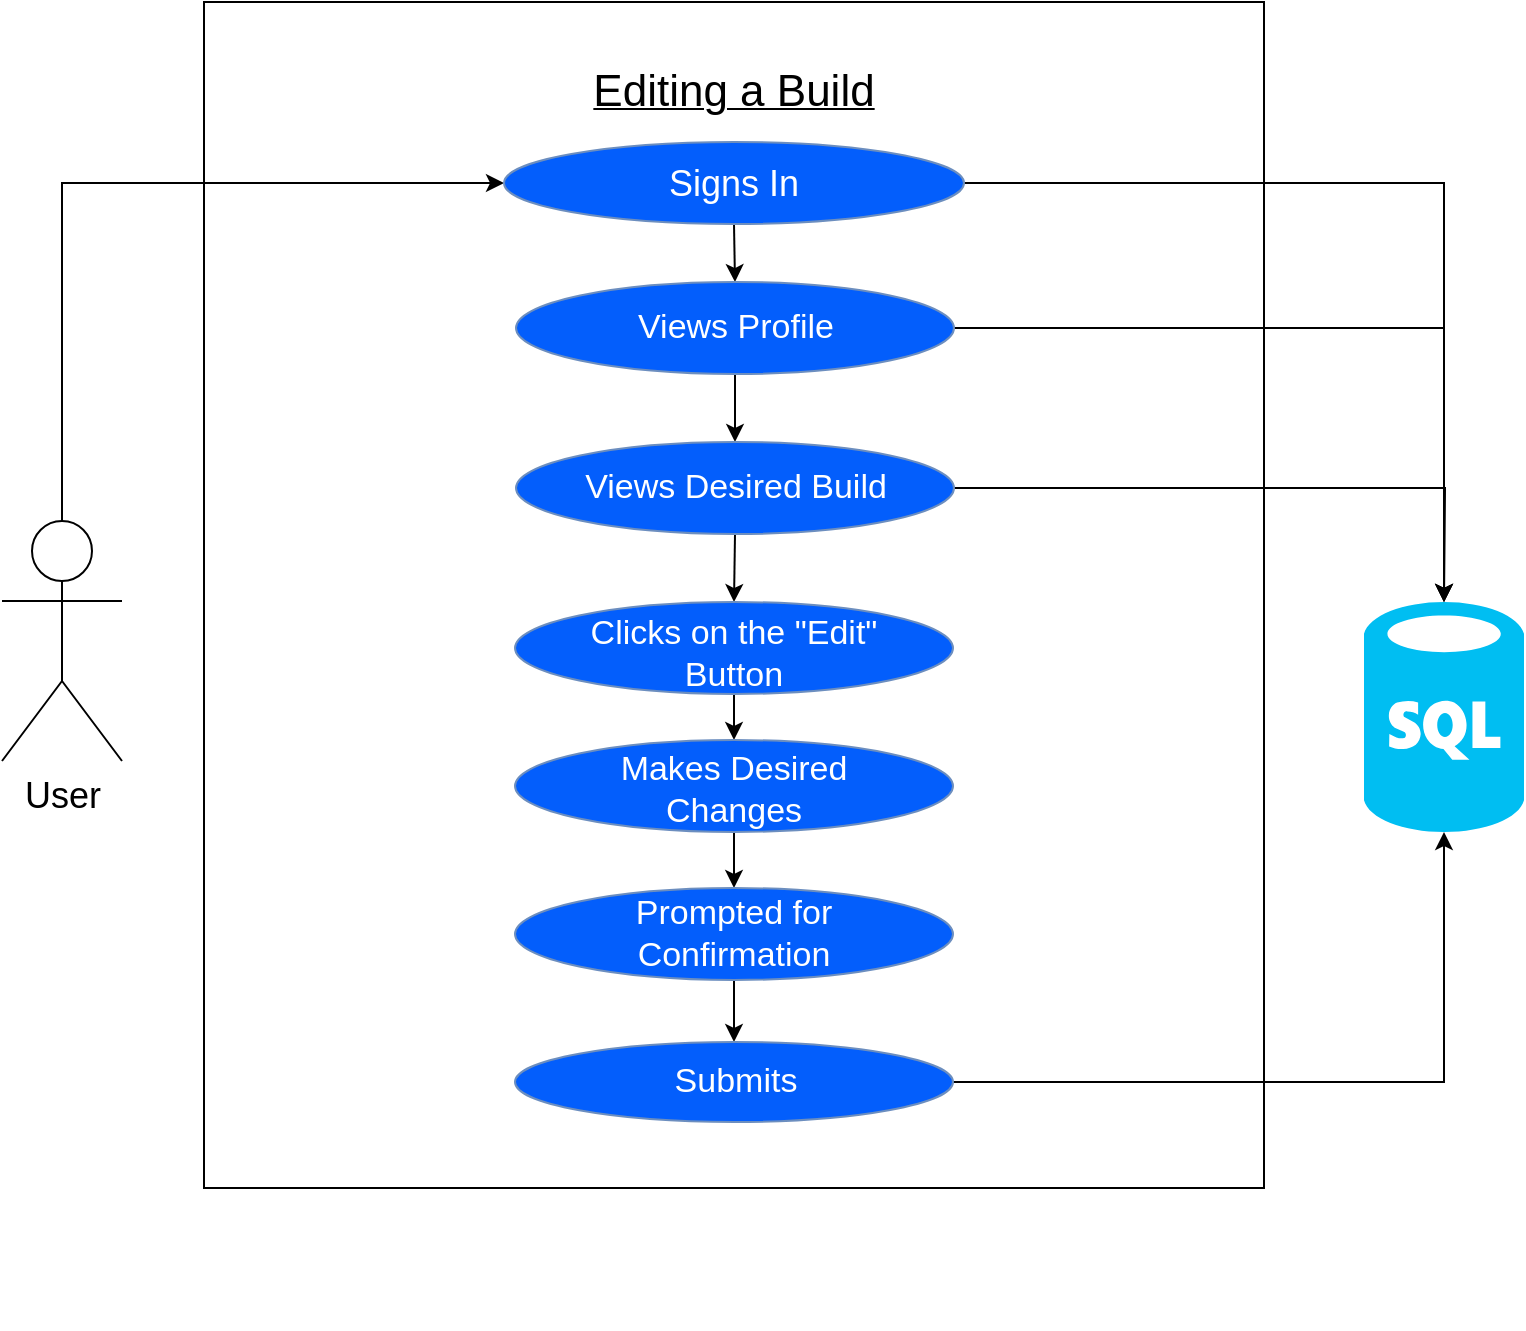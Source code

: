 <mxfile version="12.1.8" type="device" pages="1"><diagram id="uhpHyaAl4oxTMNwRNwRM" name="Page-1"><mxGraphModel dx="1408" dy="755" grid="1" gridSize="10" guides="1" tooltips="1" connect="1" arrows="1" fold="1" page="1" pageScale="1" pageWidth="850" pageHeight="1100" math="0" shadow="0"><root><mxCell id="0"/><mxCell id="1" parent="0"/><mxCell id="EYYUqmQ04hXDHK7EDDQL-3" value="" style="rounded=0;whiteSpace=wrap;html=1;" parent="1" vertex="1"><mxGeometry x="140" y="180" width="530" height="593" as="geometry"/></mxCell><mxCell id="XeBr8T3tzhv33q_0OEZW-3" style="edgeStyle=orthogonalEdgeStyle;rounded=0;orthogonalLoop=1;jettySize=auto;html=1;exitX=0.5;exitY=0;exitDx=0;exitDy=0;exitPerimeter=0;entryX=0;entryY=0.5;entryDx=0;entryDy=0;" edge="1" parent="1" source="EYYUqmQ04hXDHK7EDDQL-4" target="EYYUqmQ04hXDHK7EDDQL-9"><mxGeometry relative="1" as="geometry"/></mxCell><mxCell id="EYYUqmQ04hXDHK7EDDQL-4" value="&lt;div style=&quot;font-size: 18px&quot;&gt;&lt;font style=&quot;font-size: 18px&quot;&gt;User&lt;/font&gt;&lt;/div&gt;" style="shape=umlActor;verticalLabelPosition=bottom;labelBackgroundColor=#ffffff;verticalAlign=top;html=1;outlineConnect=0;" parent="1" vertex="1"><mxGeometry x="39" y="439.5" width="60" height="120" as="geometry"/></mxCell><mxCell id="EYYUqmQ04hXDHK7EDDQL-8" value="&lt;u&gt;&lt;font style=&quot;font-size: 22px&quot;&gt;Editing a Build&lt;br&gt;&lt;/font&gt;&lt;/u&gt;" style="text;html=1;strokeColor=none;fillColor=none;align=center;verticalAlign=middle;whiteSpace=wrap;rounded=0;" parent="1" vertex="1"><mxGeometry x="302" y="205" width="206" height="40" as="geometry"/></mxCell><mxCell id="XeBr8T3tzhv33q_0OEZW-11" style="edgeStyle=orthogonalEdgeStyle;rounded=0;orthogonalLoop=1;jettySize=auto;html=1;exitX=1;exitY=0.5;exitDx=0;exitDy=0;entryX=0.5;entryY=0;entryDx=0;entryDy=0;entryPerimeter=0;" edge="1" parent="1" source="EYYUqmQ04hXDHK7EDDQL-9" target="XeBr8T3tzhv33q_0OEZW-2"><mxGeometry relative="1" as="geometry"/></mxCell><mxCell id="XeBr8T3tzhv33q_0OEZW-32" style="edgeStyle=orthogonalEdgeStyle;rounded=0;orthogonalLoop=1;jettySize=auto;html=1;exitX=0.5;exitY=1;exitDx=0;exitDy=0;entryX=0.5;entryY=0;entryDx=0;entryDy=0;" edge="1" parent="1" source="EYYUqmQ04hXDHK7EDDQL-9" target="XeBr8T3tzhv33q_0OEZW-9"><mxGeometry relative="1" as="geometry"/></mxCell><mxCell id="EYYUqmQ04hXDHK7EDDQL-9" value="" style="ellipse;whiteSpace=wrap;html=1;fillColor=#035EFC;strokeColor=#6c8ebf;" parent="1" vertex="1"><mxGeometry x="290" y="250" width="230" height="41" as="geometry"/></mxCell><mxCell id="EYYUqmQ04hXDHK7EDDQL-14" value="&lt;font style=&quot;font-size: 18px&quot; color=&quot;#FFFFFF&quot;&gt;Signs In&lt;br&gt;&lt;/font&gt;" style="text;html=1;strokeColor=none;fillColor=none;align=center;verticalAlign=middle;whiteSpace=wrap;rounded=0;" parent="1" vertex="1"><mxGeometry x="365" y="255.5" width="80" height="30" as="geometry"/></mxCell><mxCell id="XeBr8T3tzhv33q_0OEZW-2" value="" style="verticalLabelPosition=bottom;html=1;verticalAlign=top;align=center;strokeColor=none;fillColor=#00BEF2;shape=mxgraph.azure.sql_database;" vertex="1" parent="1"><mxGeometry x="720" y="480" width="80" height="115" as="geometry"/></mxCell><mxCell id="XeBr8T3tzhv33q_0OEZW-33" style="edgeStyle=orthogonalEdgeStyle;rounded=0;orthogonalLoop=1;jettySize=auto;html=1;exitX=0.5;exitY=1;exitDx=0;exitDy=0;entryX=0.5;entryY=0;entryDx=0;entryDy=0;" edge="1" parent="1" source="XeBr8T3tzhv33q_0OEZW-9" target="XeBr8T3tzhv33q_0OEZW-12"><mxGeometry relative="1" as="geometry"/></mxCell><mxCell id="XeBr8T3tzhv33q_0OEZW-54" style="edgeStyle=orthogonalEdgeStyle;rounded=0;orthogonalLoop=1;jettySize=auto;html=1;exitX=1;exitY=0.5;exitDx=0;exitDy=0;entryX=0.5;entryY=0;entryDx=0;entryDy=0;entryPerimeter=0;" edge="1" parent="1" source="XeBr8T3tzhv33q_0OEZW-9" target="XeBr8T3tzhv33q_0OEZW-2"><mxGeometry relative="1" as="geometry"/></mxCell><mxCell id="XeBr8T3tzhv33q_0OEZW-9" value="" style="ellipse;whiteSpace=wrap;html=1;fillColor=#035EFC;strokeColor=#6c8ebf;" vertex="1" parent="1"><mxGeometry x="296" y="320" width="219" height="46" as="geometry"/></mxCell><mxCell id="XeBr8T3tzhv33q_0OEZW-10" value="&lt;font style=&quot;font-size: 17px&quot; color=&quot;#FFFFFF&quot;&gt;Views Profile&lt;/font&gt;" style="text;html=1;strokeColor=none;fillColor=none;align=center;verticalAlign=middle;whiteSpace=wrap;rounded=0;" vertex="1" parent="1"><mxGeometry x="315.5" y="328" width="180" height="30" as="geometry"/></mxCell><mxCell id="XeBr8T3tzhv33q_0OEZW-36" style="edgeStyle=orthogonalEdgeStyle;rounded=0;orthogonalLoop=1;jettySize=auto;html=1;exitX=0.5;exitY=1;exitDx=0;exitDy=0;entryX=0.5;entryY=0;entryDx=0;entryDy=0;" edge="1" parent="1" source="XeBr8T3tzhv33q_0OEZW-12" target="XeBr8T3tzhv33q_0OEZW-14"><mxGeometry relative="1" as="geometry"/></mxCell><mxCell id="XeBr8T3tzhv33q_0OEZW-55" style="edgeStyle=orthogonalEdgeStyle;rounded=0;orthogonalLoop=1;jettySize=auto;html=1;exitX=1;exitY=0.5;exitDx=0;exitDy=0;" edge="1" parent="1" source="XeBr8T3tzhv33q_0OEZW-12"><mxGeometry relative="1" as="geometry"><mxPoint x="760" y="480" as="targetPoint"/></mxGeometry></mxCell><mxCell id="XeBr8T3tzhv33q_0OEZW-12" value="" style="ellipse;whiteSpace=wrap;html=1;fillColor=#035EFC;strokeColor=#6c8ebf;" vertex="1" parent="1"><mxGeometry x="296" y="400" width="219" height="46" as="geometry"/></mxCell><mxCell id="XeBr8T3tzhv33q_0OEZW-13" value="&lt;font style=&quot;font-size: 17px&quot; color=&quot;#FFFFFF&quot;&gt;Views Desired Build&lt;br&gt;&lt;/font&gt;" style="text;html=1;strokeColor=none;fillColor=none;align=center;verticalAlign=middle;whiteSpace=wrap;rounded=0;" vertex="1" parent="1"><mxGeometry x="315.5" y="408" width="180" height="30" as="geometry"/></mxCell><mxCell id="XeBr8T3tzhv33q_0OEZW-37" style="edgeStyle=orthogonalEdgeStyle;rounded=0;orthogonalLoop=1;jettySize=auto;html=1;exitX=0.5;exitY=1;exitDx=0;exitDy=0;entryX=0.5;entryY=0;entryDx=0;entryDy=0;" edge="1" parent="1" source="XeBr8T3tzhv33q_0OEZW-14" target="XeBr8T3tzhv33q_0OEZW-16"><mxGeometry relative="1" as="geometry"/></mxCell><mxCell id="XeBr8T3tzhv33q_0OEZW-14" value="" style="ellipse;whiteSpace=wrap;html=1;fillColor=#035EFC;strokeColor=#6c8ebf;" vertex="1" parent="1"><mxGeometry x="295.5" y="480" width="219" height="46" as="geometry"/></mxCell><mxCell id="XeBr8T3tzhv33q_0OEZW-15" value="&lt;font style=&quot;font-size: 17px&quot; color=&quot;#FFFFFF&quot;&gt;Clicks on the &quot;Edit&quot; Button&lt;br&gt;&lt;/font&gt;" style="text;html=1;strokeColor=none;fillColor=none;align=center;verticalAlign=middle;whiteSpace=wrap;rounded=0;" vertex="1" parent="1"><mxGeometry x="315" y="491" width="180" height="30" as="geometry"/></mxCell><mxCell id="XeBr8T3tzhv33q_0OEZW-50" style="edgeStyle=orthogonalEdgeStyle;rounded=0;orthogonalLoop=1;jettySize=auto;html=1;exitX=0.5;exitY=1;exitDx=0;exitDy=0;entryX=0.5;entryY=0;entryDx=0;entryDy=0;" edge="1" parent="1" source="XeBr8T3tzhv33q_0OEZW-16" target="XeBr8T3tzhv33q_0OEZW-28"><mxGeometry relative="1" as="geometry"><mxPoint x="405" y="623" as="targetPoint"/></mxGeometry></mxCell><mxCell id="XeBr8T3tzhv33q_0OEZW-16" value="" style="ellipse;whiteSpace=wrap;html=1;fillColor=#035EFC;strokeColor=#6c8ebf;" vertex="1" parent="1"><mxGeometry x="295.5" y="549" width="219" height="46" as="geometry"/></mxCell><mxCell id="XeBr8T3tzhv33q_0OEZW-17" value="&lt;font style=&quot;font-size: 17px&quot; color=&quot;#FFFFFF&quot;&gt;Makes Desired Changes&lt;br&gt;&lt;/font&gt;" style="text;html=1;strokeColor=none;fillColor=none;align=center;verticalAlign=middle;whiteSpace=wrap;rounded=0;" vertex="1" parent="1"><mxGeometry x="315" y="559" width="180" height="30" as="geometry"/></mxCell><mxCell id="XeBr8T3tzhv33q_0OEZW-39" style="edgeStyle=orthogonalEdgeStyle;rounded=0;orthogonalLoop=1;jettySize=auto;html=1;exitX=0.5;exitY=1;exitDx=0;exitDy=0;entryX=0.5;entryY=0;entryDx=0;entryDy=0;" edge="1" parent="1" target="XeBr8T3tzhv33q_0OEZW-20"><mxGeometry relative="1" as="geometry"><mxPoint x="405" y="669" as="sourcePoint"/></mxGeometry></mxCell><mxCell id="XeBr8T3tzhv33q_0OEZW-49" style="edgeStyle=orthogonalEdgeStyle;rounded=0;orthogonalLoop=1;jettySize=auto;html=1;exitX=0.5;exitY=1;exitDx=0;exitDy=0;entryX=0.5;entryY=0;entryDx=0;entryDy=0;" edge="1" parent="1" target="XeBr8T3tzhv33q_0OEZW-26"><mxGeometry relative="1" as="geometry"><mxPoint x="405" y="746" as="sourcePoint"/></mxGeometry></mxCell><mxCell id="XeBr8T3tzhv33q_0OEZW-48" style="edgeStyle=orthogonalEdgeStyle;rounded=0;orthogonalLoop=1;jettySize=auto;html=1;exitX=0.5;exitY=1;exitDx=0;exitDy=0;entryX=0.5;entryY=0;entryDx=0;entryDy=0;" edge="1" parent="1" target="XeBr8T3tzhv33q_0OEZW-22"><mxGeometry relative="1" as="geometry"><mxPoint x="405" y="816" as="sourcePoint"/></mxGeometry></mxCell><mxCell id="XeBr8T3tzhv33q_0OEZW-45" style="edgeStyle=orthogonalEdgeStyle;rounded=0;orthogonalLoop=1;jettySize=auto;html=1;exitX=0.5;exitY=1;exitDx=0;exitDy=0;entryX=0.5;entryY=0;entryDx=0;entryDy=0;" edge="1" parent="1" source="XeBr8T3tzhv33q_0OEZW-28" target="XeBr8T3tzhv33q_0OEZW-30"><mxGeometry relative="1" as="geometry"/></mxCell><mxCell id="XeBr8T3tzhv33q_0OEZW-28" value="" style="ellipse;whiteSpace=wrap;html=1;fillColor=#035EFC;strokeColor=#6c8ebf;" vertex="1" parent="1"><mxGeometry x="295.5" y="623" width="219" height="46" as="geometry"/></mxCell><mxCell id="XeBr8T3tzhv33q_0OEZW-29" value="&lt;font style=&quot;font-size: 17px&quot; color=&quot;#FFFFFF&quot;&gt;Prompted for Confirmation&lt;br&gt;&lt;/font&gt;" style="text;html=1;strokeColor=none;fillColor=none;align=center;verticalAlign=middle;whiteSpace=wrap;rounded=0;" vertex="1" parent="1"><mxGeometry x="315" y="631" width="180" height="30" as="geometry"/></mxCell><mxCell id="XeBr8T3tzhv33q_0OEZW-52" value="&lt;font style=&quot;font-size: 17px&quot; color=&quot;#FFFFFF&quot;&gt;Prompted for Confirmation&lt;br&gt;&lt;/font&gt;" style="text;html=1;strokeColor=none;fillColor=none;align=center;verticalAlign=middle;whiteSpace=wrap;rounded=0;" vertex="1" parent="1"><mxGeometry x="315" y="808" width="180" height="30" as="geometry"/></mxCell><mxCell id="XeBr8T3tzhv33q_0OEZW-51" style="edgeStyle=orthogonalEdgeStyle;rounded=0;orthogonalLoop=1;jettySize=auto;html=1;exitX=1;exitY=0.5;exitDx=0;exitDy=0;entryX=0.5;entryY=1;entryDx=0;entryDy=0;entryPerimeter=0;" edge="1" parent="1" source="XeBr8T3tzhv33q_0OEZW-30" target="XeBr8T3tzhv33q_0OEZW-2"><mxGeometry relative="1" as="geometry"/></mxCell><mxCell id="XeBr8T3tzhv33q_0OEZW-30" value="" style="ellipse;whiteSpace=wrap;html=1;fillColor=#035EFC;strokeColor=#6c8ebf;" vertex="1" parent="1"><mxGeometry x="295.5" y="700" width="219" height="40" as="geometry"/></mxCell><mxCell id="XeBr8T3tzhv33q_0OEZW-31" value="&lt;font style=&quot;font-size: 17px&quot; color=&quot;#FFFFFF&quot;&gt;Submits&lt;br&gt;&lt;/font&gt;" style="text;html=1;strokeColor=none;fillColor=none;align=center;verticalAlign=middle;whiteSpace=wrap;rounded=0;" vertex="1" parent="1"><mxGeometry x="315.5" y="710" width="180" height="20" as="geometry"/></mxCell></root></mxGraphModel></diagram></mxfile>